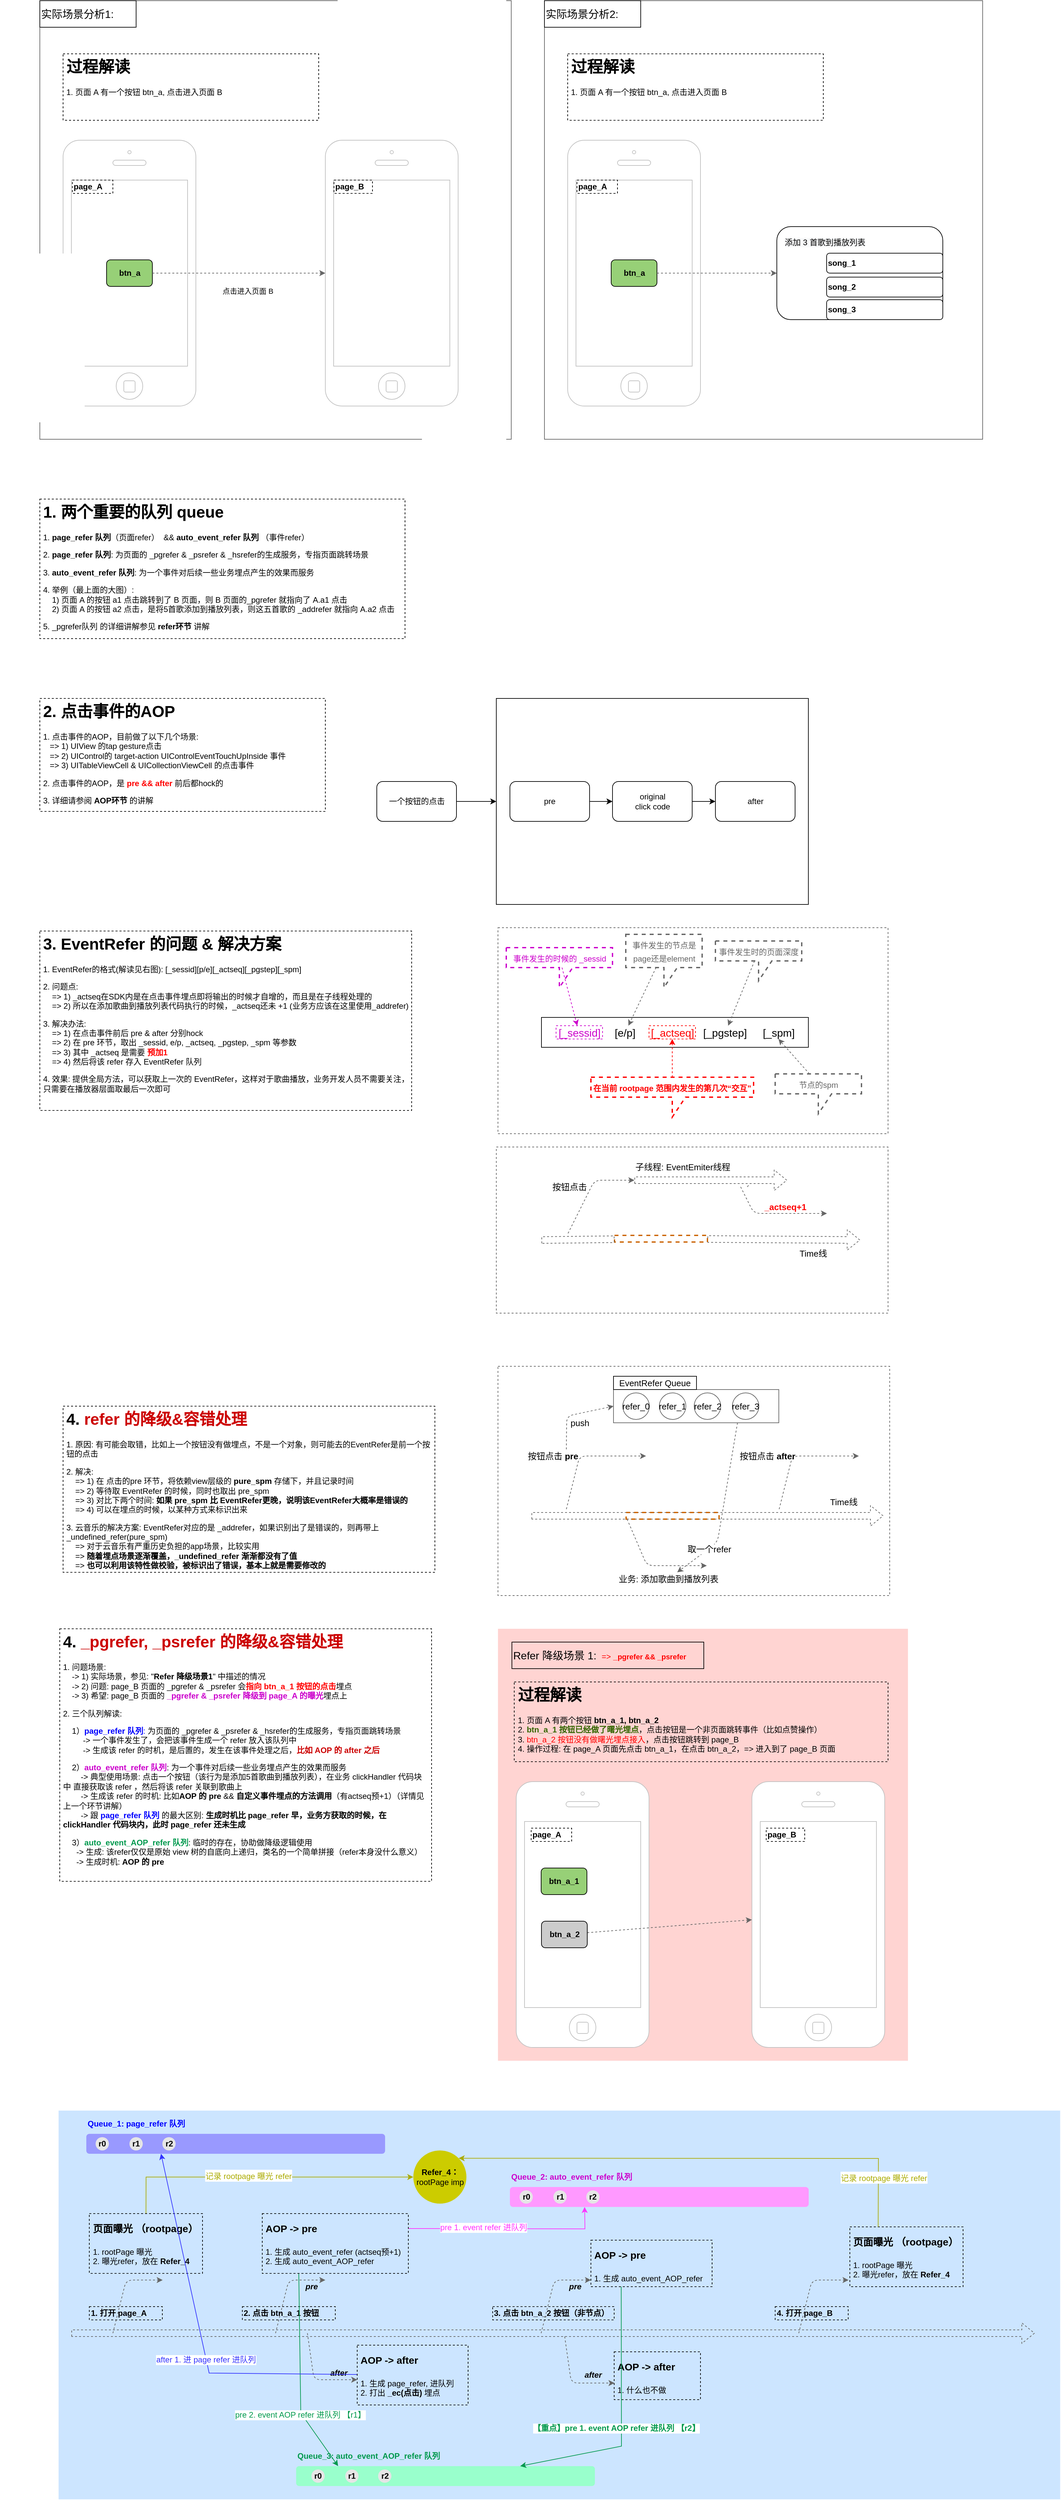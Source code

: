 <mxfile version="15.6.8" type="github">
  <diagram id="_ZPEgi9wng2458FTJGSn" name="Page-1">
    <mxGraphModel dx="1717" dy="2250" grid="1" gridSize="10" guides="1" tooltips="1" connect="1" arrows="1" fold="1" page="1" pageScale="1" pageWidth="827" pageHeight="1169" math="0" shadow="0">
      <root>
        <mxCell id="0" />
        <mxCell id="1" parent="0" />
        <mxCell id="yxq1icMLa7VZch2Kp3X8-78" value="" style="rounded=0;whiteSpace=wrap;html=1;dashed=1;fontSize=13;strokeWidth=1;strokeColor=none;fillColor=#CCE5FF;" vertex="1" parent="1">
          <mxGeometry x="68.25" y="2075" width="1508.5" height="585" as="geometry" />
        </mxCell>
        <mxCell id="yxq1icMLa7VZch2Kp3X8-10" value="" style="rounded=0;whiteSpace=wrap;html=1;dashed=1;fontSize=13;strokeWidth=1;strokeColor=none;fillColor=#FFD4D2;" vertex="1" parent="1">
          <mxGeometry x="730" y="1350" width="617.5" height="650" as="geometry" />
        </mxCell>
        <mxCell id="x_XK1Yig7gq4vAHvtXbg-77" value="" style="rounded=0;whiteSpace=wrap;html=1;dashed=1;fontSize=13;fontColor=#000000;strokeWidth=1;strokeColor=#666666;" parent="1" vertex="1">
          <mxGeometry x="730" y="955" width="590" height="345" as="geometry" />
        </mxCell>
        <mxCell id="x_XK1Yig7gq4vAHvtXbg-54" value="" style="rounded=0;whiteSpace=wrap;html=1;dashed=1;fontSize=13;fontColor=#000000;strokeWidth=1;strokeColor=#666666;" parent="1" vertex="1">
          <mxGeometry x="730" y="295" width="587.5" height="310" as="geometry" />
        </mxCell>
        <mxCell id="x_XK1Yig7gq4vAHvtXbg-53" value="" style="rounded=0;whiteSpace=wrap;html=1;dashed=1;fontSize=13;fontColor=#000000;strokeWidth=1;strokeColor=#666666;" parent="1" vertex="1">
          <mxGeometry x="727.5" y="625" width="590" height="250" as="geometry" />
        </mxCell>
        <mxCell id="CS7jje6rmYeDG2XOKvHa-1" value="" style="rounded=0;whiteSpace=wrap;html=1;strokeColor=#666666;fontColor=#666666;" parent="1" vertex="1">
          <mxGeometry x="40" y="-1100" width="710" height="660" as="geometry" />
        </mxCell>
        <mxCell id="CS7jje6rmYeDG2XOKvHa-2" value="" style="html=1;verticalLabelPosition=bottom;labelBackgroundColor=#ffffff;verticalAlign=top;shadow=0;dashed=0;strokeWidth=1;shape=mxgraph.ios7.misc.iphone;strokeColor=#c0c0c0;fontColor=#000000;fillColor=#ffffff;align=left;" parent="1" vertex="1">
          <mxGeometry x="75" y="-890" width="200" height="400" as="geometry" />
        </mxCell>
        <mxCell id="CS7jje6rmYeDG2XOKvHa-3" value="page_A" style="text;html=1;fillColor=none;align=left;verticalAlign=middle;whiteSpace=wrap;rounded=0;fontColor=#000000;strokeColor=#000000;dashed=1;fontStyle=1" parent="1" vertex="1">
          <mxGeometry x="89" y="-830" width="61" height="20" as="geometry" />
        </mxCell>
        <mxCell id="CS7jje6rmYeDG2XOKvHa-6" value="btn_a" style="rounded=1;whiteSpace=wrap;html=1;fontColor=#000000;strokeColor=#000000;align=center;fontStyle=1;fillColor=#97D077;" parent="1" vertex="1">
          <mxGeometry x="140.5" y="-710" width="69" height="40" as="geometry" />
        </mxCell>
        <mxCell id="CS7jje6rmYeDG2XOKvHa-9" value="" style="html=1;verticalLabelPosition=bottom;labelBackgroundColor=#ffffff;verticalAlign=top;shadow=0;dashed=0;strokeWidth=1;shape=mxgraph.ios7.misc.iphone;strokeColor=#c0c0c0;fontColor=#000000;fillColor=#ffffff;align=left;" parent="1" vertex="1">
          <mxGeometry x="470" y="-890" width="200" height="400" as="geometry" />
        </mxCell>
        <mxCell id="CS7jje6rmYeDG2XOKvHa-10" style="edgeStyle=none;rounded=0;orthogonalLoop=1;jettySize=auto;html=1;dashed=1;fontColor=#000000;strokeColor=#666666;" parent="1" source="CS7jje6rmYeDG2XOKvHa-6" target="CS7jje6rmYeDG2XOKvHa-9" edge="1">
          <mxGeometry relative="1" as="geometry">
            <mxPoint x="586.75" y="-690" as="sourcePoint" />
          </mxGeometry>
        </mxCell>
        <mxCell id="CS7jje6rmYeDG2XOKvHa-12" value="page_B" style="text;html=1;fillColor=none;align=left;verticalAlign=middle;whiteSpace=wrap;rounded=0;fontColor=#000000;strokeColor=#000000;dashed=1;fontStyle=1" parent="1" vertex="1">
          <mxGeometry x="483" y="-830" width="58" height="20" as="geometry" />
        </mxCell>
        <mxCell id="CS7jje6rmYeDG2XOKvHa-13" value="点击进入页面 B" style="edgeLabel;html=1;align=center;verticalAlign=middle;resizable=0;points=[];fontColor=#000000;" parent="1" vertex="1" connectable="0">
          <mxGeometry x="-20" y="-650" as="geometry">
            <mxPoint x="373" y="-13" as="offset" />
          </mxGeometry>
        </mxCell>
        <mxCell id="CS7jje6rmYeDG2XOKvHa-14" value="&lt;span style=&quot;font-size: 16px&quot;&gt;实际场景分析1:&lt;/span&gt;" style="text;html=1;fillColor=none;align=left;verticalAlign=middle;whiteSpace=wrap;rounded=0;strokeColor=#000000;" parent="1" vertex="1">
          <mxGeometry x="40" y="-1100" width="145" height="40" as="geometry" />
        </mxCell>
        <mxCell id="CS7jje6rmYeDG2XOKvHa-15" value="&lt;h1&gt;过程解读&lt;/h1&gt;&lt;p&gt;1. 页面 A 有一个按钮 btn_a, 点击进入页面 B&lt;/p&gt;" style="text;html=1;fillColor=none;spacing=5;spacingTop=-20;whiteSpace=wrap;overflow=hidden;rounded=0;fontColor=#000000;align=left;strokeColor=#000000;dashed=1;" parent="1" vertex="1">
          <mxGeometry x="75" y="-1020" width="385" height="100" as="geometry" />
        </mxCell>
        <mxCell id="CS7jje6rmYeDG2XOKvHa-18" value="" style="rounded=0;whiteSpace=wrap;html=1;strokeColor=#666666;fontColor=#666666;" parent="1" vertex="1">
          <mxGeometry x="800" y="-1100" width="660" height="660" as="geometry" />
        </mxCell>
        <mxCell id="CS7jje6rmYeDG2XOKvHa-19" value="" style="html=1;verticalLabelPosition=bottom;labelBackgroundColor=#ffffff;verticalAlign=top;shadow=0;dashed=0;strokeWidth=1;shape=mxgraph.ios7.misc.iphone;strokeColor=#c0c0c0;fontColor=#000000;fillColor=#ffffff;align=left;" parent="1" vertex="1">
          <mxGeometry x="835" y="-890" width="200" height="400" as="geometry" />
        </mxCell>
        <mxCell id="CS7jje6rmYeDG2XOKvHa-20" value="page_A" style="text;html=1;fillColor=none;align=left;verticalAlign=middle;whiteSpace=wrap;rounded=0;fontColor=#000000;strokeColor=#000000;dashed=1;fontStyle=1" parent="1" vertex="1">
          <mxGeometry x="849" y="-830" width="61" height="20" as="geometry" />
        </mxCell>
        <mxCell id="CS7jje6rmYeDG2XOKvHa-21" value="btn_a" style="rounded=1;whiteSpace=wrap;html=1;fontColor=#000000;strokeColor=#000000;align=center;fontStyle=1;fillColor=#97D077;" parent="1" vertex="1">
          <mxGeometry x="900.5" y="-710" width="69" height="40" as="geometry" />
        </mxCell>
        <mxCell id="CS7jje6rmYeDG2XOKvHa-23" style="edgeStyle=none;rounded=0;orthogonalLoop=1;jettySize=auto;html=1;dashed=1;fontColor=#000000;strokeColor=#666666;" parent="1" source="CS7jje6rmYeDG2XOKvHa-21" target="CS7jje6rmYeDG2XOKvHa-27" edge="1">
          <mxGeometry relative="1" as="geometry">
            <mxPoint x="1346.75" y="-690" as="sourcePoint" />
            <mxPoint x="1140" y="-690" as="targetPoint" />
          </mxGeometry>
        </mxCell>
        <mxCell id="CS7jje6rmYeDG2XOKvHa-25" value="&lt;span style=&quot;font-size: 16px&quot;&gt;实际场景分析2:&lt;/span&gt;" style="text;html=1;fillColor=none;align=left;verticalAlign=middle;whiteSpace=wrap;rounded=0;strokeColor=#000000;" parent="1" vertex="1">
          <mxGeometry x="800" y="-1100" width="145" height="40" as="geometry" />
        </mxCell>
        <mxCell id="CS7jje6rmYeDG2XOKvHa-26" value="&lt;h1&gt;过程解读&lt;/h1&gt;&lt;p&gt;1. 页面 A 有一个按钮 btn_a, 点击进入页面 B&lt;/p&gt;" style="text;html=1;fillColor=none;spacing=5;spacingTop=-20;whiteSpace=wrap;overflow=hidden;rounded=0;fontColor=#000000;align=left;strokeColor=#000000;dashed=1;" parent="1" vertex="1">
          <mxGeometry x="835" y="-1020" width="385" height="100" as="geometry" />
        </mxCell>
        <mxCell id="CS7jje6rmYeDG2XOKvHa-27" value="" style="rounded=1;whiteSpace=wrap;html=1;" parent="1" vertex="1">
          <mxGeometry x="1150" y="-760" width="250" height="140" as="geometry" />
        </mxCell>
        <mxCell id="CS7jje6rmYeDG2XOKvHa-30" value="&lt;span style=&quot;color: rgb(0 , 0 , 0) ; font-family: &amp;#34;helvetica&amp;#34; ; font-size: 12px ; font-style: normal ; font-weight: 400 ; letter-spacing: normal ; text-align: center ; text-indent: 0px ; text-transform: none ; word-spacing: 0px ; background-color: rgb(248 , 249 , 250) ; display: inline ; float: none&quot;&gt;添加 3 首歌到播放列表&lt;/span&gt;" style="text;whiteSpace=wrap;html=1;" parent="1" vertex="1">
          <mxGeometry x="1160" y="-750" width="150" height="30" as="geometry" />
        </mxCell>
        <mxCell id="CS7jje6rmYeDG2XOKvHa-31" value="&lt;b&gt;song_1&lt;/b&gt;" style="rounded=1;whiteSpace=wrap;html=1;align=left;" parent="1" vertex="1">
          <mxGeometry x="1225" y="-720" width="175" height="30" as="geometry" />
        </mxCell>
        <mxCell id="CS7jje6rmYeDG2XOKvHa-32" value="&lt;b&gt;song_2&lt;/b&gt;" style="rounded=1;whiteSpace=wrap;html=1;align=left;" parent="1" vertex="1">
          <mxGeometry x="1225" y="-684" width="175" height="30" as="geometry" />
        </mxCell>
        <mxCell id="CS7jje6rmYeDG2XOKvHa-33" value="&lt;b&gt;song_3&lt;/b&gt;" style="rounded=1;whiteSpace=wrap;html=1;align=left;" parent="1" vertex="1">
          <mxGeometry x="1225" y="-650" width="175" height="30" as="geometry" />
        </mxCell>
        <mxCell id="CS7jje6rmYeDG2XOKvHa-34" value="&lt;h1&gt;2. 点击事件的AOP&lt;/h1&gt;&lt;p&gt;1. 点击事件的AOP，目前做了以下几个场景:&lt;br&gt;&lt;span&gt;&amp;nbsp; &amp;nbsp;=&amp;gt; 1) UIView 的tap gesture点击&lt;br&gt;&amp;nbsp; &amp;nbsp;=&amp;gt; 2) UIControl的 target-action UIControlEventTouchUpInside 事件&lt;br&gt;&amp;nbsp; &amp;nbsp;=&amp;gt; 3) UITableViewCell &amp;amp; UICollectionViewCell 的点击事件&lt;br&gt;&lt;/span&gt;&lt;/p&gt;&lt;p&gt;2. 点击事件的AOP，是 &lt;b&gt;&lt;font color=&quot;#ff0000&quot;&gt;pre &amp;amp;&amp;amp; after&lt;/font&gt;&lt;/b&gt; 前后都hock的&lt;/p&gt;&lt;p&gt;3. 详细请参阅 &lt;b&gt;AOP环节&lt;/b&gt; 的讲解&lt;/p&gt;" style="text;html=1;fillColor=none;spacing=5;spacingTop=-20;whiteSpace=wrap;overflow=hidden;rounded=0;strokeColor=#000000;dashed=1;" parent="1" vertex="1">
          <mxGeometry x="40" y="-50" width="430" height="170" as="geometry" />
        </mxCell>
        <mxCell id="x_XK1Yig7gq4vAHvtXbg-7" style="edgeStyle=orthogonalEdgeStyle;rounded=0;orthogonalLoop=1;jettySize=auto;html=1;" parent="1" source="x_XK1Yig7gq4vAHvtXbg-1" target="x_XK1Yig7gq4vAHvtXbg-3" edge="1">
          <mxGeometry relative="1" as="geometry" />
        </mxCell>
        <mxCell id="x_XK1Yig7gq4vAHvtXbg-1" value="一个按钮的点击" style="rounded=1;whiteSpace=wrap;html=1;" parent="1" vertex="1">
          <mxGeometry x="547.5" y="75" width="120" height="60" as="geometry" />
        </mxCell>
        <mxCell id="x_XK1Yig7gq4vAHvtXbg-3" value="" style="rounded=0;whiteSpace=wrap;html=1;" parent="1" vertex="1">
          <mxGeometry x="727.5" y="-50" width="470" height="310" as="geometry" />
        </mxCell>
        <mxCell id="x_XK1Yig7gq4vAHvtXbg-9" style="edgeStyle=orthogonalEdgeStyle;rounded=0;orthogonalLoop=1;jettySize=auto;html=1;" parent="1" source="x_XK1Yig7gq4vAHvtXbg-4" target="x_XK1Yig7gq4vAHvtXbg-6" edge="1">
          <mxGeometry relative="1" as="geometry" />
        </mxCell>
        <mxCell id="x_XK1Yig7gq4vAHvtXbg-4" value="original &lt;br&gt;click code" style="rounded=1;whiteSpace=wrap;html=1;" parent="1" vertex="1">
          <mxGeometry x="902.5" y="75" width="120" height="60" as="geometry" />
        </mxCell>
        <mxCell id="x_XK1Yig7gq4vAHvtXbg-8" style="edgeStyle=orthogonalEdgeStyle;rounded=0;orthogonalLoop=1;jettySize=auto;html=1;" parent="1" source="x_XK1Yig7gq4vAHvtXbg-5" target="x_XK1Yig7gq4vAHvtXbg-4" edge="1">
          <mxGeometry relative="1" as="geometry" />
        </mxCell>
        <mxCell id="x_XK1Yig7gq4vAHvtXbg-5" value="pre" style="rounded=1;whiteSpace=wrap;html=1;" parent="1" vertex="1">
          <mxGeometry x="748" y="75" width="120" height="60" as="geometry" />
        </mxCell>
        <mxCell id="x_XK1Yig7gq4vAHvtXbg-6" value="after" style="rounded=1;whiteSpace=wrap;html=1;" parent="1" vertex="1">
          <mxGeometry x="1057.5" y="75" width="120" height="60" as="geometry" />
        </mxCell>
        <mxCell id="x_XK1Yig7gq4vAHvtXbg-10" value="&lt;h1&gt;1. 两个重要的队列 queue&lt;/h1&gt;&lt;p&gt;1. &lt;b&gt;page_refer&amp;nbsp;队列&lt;/b&gt;（页面refer）&amp;nbsp; &amp;amp;&amp;amp; &lt;b&gt;auto_event_refer 队列&lt;/b&gt; （事件refer）&lt;span&gt;&lt;br&gt;&lt;/span&gt;&lt;/p&gt;&lt;p&gt;2.&amp;nbsp;&lt;b&gt;page_refer&lt;/b&gt;&lt;b&gt;&amp;nbsp;队列&lt;/b&gt;: 为页面的 _pgrefer &amp;amp; _psrefer &amp;amp; _hsrefer的生成服务，专指页面跳转场景&lt;br&gt;&lt;/p&gt;&lt;p&gt;3.&amp;nbsp;&lt;b&gt;auto_event_refer&lt;/b&gt;&lt;b&gt;&amp;nbsp;队列&lt;/b&gt;: 为一个事件对后续一些业务埋点产生的效果而服务&lt;/p&gt;&lt;p&gt;4. 举例（最上面的大图）:&lt;br&gt;&amp;nbsp; &amp;nbsp; 1) 页面 A 的按钮 a1 点击跳转到了 B 页面，则 B 页面的_pgrefer 就指向了 A.a1 点击&lt;br&gt;&amp;nbsp; &amp;nbsp; 2) 页面 A 的按钮 a2 点击，是将5首歌添加到播放列表，则这五首歌的 _addrefer 就指向 A.a2 点击&lt;/p&gt;&lt;p&gt;5. _pgrefer队列 的详细讲解参见 &lt;b&gt;refer环节&lt;/b&gt; 讲解&lt;/p&gt;" style="text;html=1;fillColor=none;spacing=5;spacingTop=-20;whiteSpace=wrap;overflow=hidden;rounded=0;strokeColor=#000000;dashed=1;" parent="1" vertex="1">
          <mxGeometry x="40" y="-350" width="550" height="210" as="geometry" />
        </mxCell>
        <mxCell id="x_XK1Yig7gq4vAHvtXbg-11" value="&lt;h1&gt;3. EventRefer 的问题 &amp;amp; 解决方案&lt;/h1&gt;&lt;p&gt;1. EventRefer的格式(解读见右图): [_sessid][p/e][_actseq][_pgstep][_spm]&lt;/p&gt;&lt;p&gt;2. 问题点: &lt;br&gt;&amp;nbsp; &amp;nbsp; =&amp;gt; 1) _actseq在SDK内是在点击事件埋点即将输出的时候才自增的，而且是在子线程处理的&lt;br&gt;&amp;nbsp; &amp;nbsp; =&amp;gt; 2) 所以在添加歌曲到播放列表代码执行的时候，_actseq还未 +1 (业务方应该在这里使用_addrefer)&lt;br&gt;&lt;/p&gt;&lt;p&gt;3. 解决办法:&amp;nbsp;&lt;br&gt;&amp;nbsp; &amp;nbsp; =&amp;gt; 1) 在点击事件前后 pre &amp;amp; after 分别hock&lt;br&gt;&amp;nbsp; &amp;nbsp; =&amp;gt; 2) 在 pre 环节，取出 _sessid, e/p, _actseq, _pgstep, _spm 等参数&lt;br&gt;&amp;nbsp; &amp;nbsp; =&amp;gt; 3) 其中 _actseq 是需要 &lt;font color=&quot;#ff0000&quot; style=&quot;font-weight: bold&quot;&gt;预加1&lt;/font&gt;&lt;br&gt;&amp;nbsp; &amp;nbsp; =&amp;gt; 4) 然后将该 refer 存入 EventRefer 队列&lt;br&gt;&lt;/p&gt;&lt;p&gt;4. 效果: 提供全局方法，可以获取上一次的 EventRefer，这样对于歌曲播放，业务开发人员不需要关注，只需要在播放器层面取最后一次即可&lt;br&gt;&lt;/p&gt;&lt;p&gt;&lt;br&gt;&lt;/p&gt;" style="text;html=1;fillColor=none;spacing=5;spacingTop=-20;whiteSpace=wrap;overflow=hidden;rounded=0;strokeColor=#000000;dashed=1;" parent="1" vertex="1">
          <mxGeometry x="40" y="300" width="560" height="270" as="geometry" />
        </mxCell>
        <mxCell id="x_XK1Yig7gq4vAHvtXbg-12" value="" style="rounded=0;whiteSpace=wrap;html=1;" parent="1" vertex="1">
          <mxGeometry x="795.5" y="430" width="402" height="45" as="geometry" />
        </mxCell>
        <mxCell id="x_XK1Yig7gq4vAHvtXbg-14" value="[_sessid]" style="text;html=1;fillColor=none;align=center;verticalAlign=middle;whiteSpace=wrap;rounded=0;dashed=1;fontSize=16;fontColor=#CC00CC;strokeColor=#CC00CC;" parent="1" vertex="1">
          <mxGeometry x="817.5" y="442.5" width="70" height="20" as="geometry" />
        </mxCell>
        <mxCell id="x_XK1Yig7gq4vAHvtXbg-15" value="[e/p]" style="text;html=1;strokeColor=none;fillColor=none;align=center;verticalAlign=middle;whiteSpace=wrap;rounded=0;dashed=1;fontSize=16;" parent="1" vertex="1">
          <mxGeometry x="894.5" y="442.5" width="53" height="20" as="geometry" />
        </mxCell>
        <mxCell id="x_XK1Yig7gq4vAHvtXbg-16" value="[_actseq]" style="text;html=1;fillColor=none;align=center;verticalAlign=middle;whiteSpace=wrap;rounded=0;dashed=1;fontSize=16;fontColor=#FF0000;strokeColor=#FF0000;" parent="1" vertex="1">
          <mxGeometry x="957.5" y="442.5" width="70" height="20" as="geometry" />
        </mxCell>
        <mxCell id="x_XK1Yig7gq4vAHvtXbg-17" value="[_pgstep]" style="text;html=1;strokeColor=none;fillColor=none;align=center;verticalAlign=middle;whiteSpace=wrap;rounded=0;dashed=1;fontSize=16;" parent="1" vertex="1">
          <mxGeometry x="1037" y="442.5" width="70" height="20" as="geometry" />
        </mxCell>
        <mxCell id="x_XK1Yig7gq4vAHvtXbg-18" value="[_spm]" style="text;html=1;strokeColor=none;fillColor=none;align=center;verticalAlign=middle;whiteSpace=wrap;rounded=0;dashed=1;fontSize=16;" parent="1" vertex="1">
          <mxGeometry x="1117.5" y="442.5" width="70" height="20" as="geometry" />
        </mxCell>
        <mxCell id="x_XK1Yig7gq4vAHvtXbg-20" style="rounded=0;orthogonalLoop=1;jettySize=auto;html=1;fontSize=16;fontColor=#CC00CC;strokeColor=#CC00CC;dashed=1;" parent="1" source="x_XK1Yig7gq4vAHvtXbg-19" target="x_XK1Yig7gq4vAHvtXbg-14" edge="1">
          <mxGeometry relative="1" as="geometry" />
        </mxCell>
        <mxCell id="x_XK1Yig7gq4vAHvtXbg-19" value="&lt;span style=&quot;font-size: 12px; text-align: left;&quot;&gt;事件发生的时候的 _sessid&lt;/span&gt;" style="shape=callout;whiteSpace=wrap;html=1;perimeter=calloutPerimeter;dashed=1;fontSize=16;strokeColor=#CC00CC;strokeWidth=2;fontColor=#CC00CC;fillColor=none;" parent="1" vertex="1">
          <mxGeometry x="742.5" y="325" width="160" height="60" as="geometry" />
        </mxCell>
        <mxCell id="x_XK1Yig7gq4vAHvtXbg-22" style="edgeStyle=none;rounded=0;orthogonalLoop=1;jettySize=auto;html=1;dashed=1;fontSize=16;fontColor=#666666;strokeColor=#666666;" parent="1" source="x_XK1Yig7gq4vAHvtXbg-21" target="x_XK1Yig7gq4vAHvtXbg-15" edge="1">
          <mxGeometry relative="1" as="geometry" />
        </mxCell>
        <mxCell id="x_XK1Yig7gq4vAHvtXbg-21" value="&lt;span style=&quot;font-size: 12px; text-align: left;&quot;&gt;事件发生的节点是page还是element&lt;/span&gt;" style="shape=callout;whiteSpace=wrap;html=1;perimeter=calloutPerimeter;dashed=1;fontSize=16;strokeWidth=2;fillColor=none;strokeColor=#666666;fontColor=#666666;" parent="1" vertex="1">
          <mxGeometry x="922.5" y="305" width="115" height="80" as="geometry" />
        </mxCell>
        <mxCell id="x_XK1Yig7gq4vAHvtXbg-24" style="edgeStyle=none;rounded=0;orthogonalLoop=1;jettySize=auto;html=1;dashed=1;fontSize=16;fontColor=#666666;strokeColor=#FF0000;" parent="1" source="x_XK1Yig7gq4vAHvtXbg-23" target="x_XK1Yig7gq4vAHvtXbg-16" edge="1">
          <mxGeometry relative="1" as="geometry" />
        </mxCell>
        <mxCell id="x_XK1Yig7gq4vAHvtXbg-23" value="&lt;b style=&quot;color: rgb(0 , 0 , 0) ; font-size: 12px ; text-align: left&quot;&gt;&lt;font color=&quot;#ff0000&quot;&gt;在当前 rootpage 范围内发生的第几次“交互”&lt;/font&gt;&lt;/b&gt;" style="shape=callout;whiteSpace=wrap;html=1;perimeter=calloutPerimeter;dashed=1;fontSize=16;strokeWidth=2;fontColor=#CC00CC;fillColor=none;strokeColor=#FF0000;" parent="1" vertex="1">
          <mxGeometry x="870" y="520" width="245" height="60" as="geometry" />
        </mxCell>
        <mxCell id="x_XK1Yig7gq4vAHvtXbg-26" style="edgeStyle=none;rounded=0;orthogonalLoop=1;jettySize=auto;html=1;dashed=1;fontSize=16;fontColor=#666666;strokeColor=#666666;" parent="1" source="x_XK1Yig7gq4vAHvtXbg-25" target="x_XK1Yig7gq4vAHvtXbg-17" edge="1">
          <mxGeometry relative="1" as="geometry" />
        </mxCell>
        <mxCell id="x_XK1Yig7gq4vAHvtXbg-25" value="&lt;span style=&quot;font-size: 12px ; text-align: left&quot;&gt;事件发生时的页面深度&lt;/span&gt;" style="shape=callout;whiteSpace=wrap;html=1;perimeter=calloutPerimeter;dashed=1;fontSize=16;strokeWidth=2;fillColor=none;fontColor=#666666;strokeColor=#666666;" parent="1" vertex="1">
          <mxGeometry x="1057.5" y="315" width="130" height="60" as="geometry" />
        </mxCell>
        <mxCell id="x_XK1Yig7gq4vAHvtXbg-28" style="edgeStyle=none;rounded=0;orthogonalLoop=1;jettySize=auto;html=1;entryX=0.5;entryY=1;entryDx=0;entryDy=0;dashed=1;fontSize=16;fontColor=#666666;strokeColor=#666666;" parent="1" source="x_XK1Yig7gq4vAHvtXbg-27" target="x_XK1Yig7gq4vAHvtXbg-18" edge="1">
          <mxGeometry relative="1" as="geometry" />
        </mxCell>
        <mxCell id="x_XK1Yig7gq4vAHvtXbg-27" value="&lt;span style=&quot;font-size: 12px ; text-align: left&quot;&gt;节点的spm&lt;/span&gt;" style="shape=callout;whiteSpace=wrap;html=1;perimeter=calloutPerimeter;dashed=1;fontSize=16;strokeWidth=2;fillColor=none;fontColor=#666666;strokeColor=#666666;" parent="1" vertex="1">
          <mxGeometry x="1147.5" y="515" width="130" height="60" as="geometry" />
        </mxCell>
        <mxCell id="x_XK1Yig7gq4vAHvtXbg-33" value="Time线" style="text;html=1;strokeColor=none;align=center;verticalAlign=middle;whiteSpace=wrap;rounded=0;dashed=1;fontSize=13;" parent="1" vertex="1">
          <mxGeometry x="1175" y="775" width="60" height="20" as="geometry" />
        </mxCell>
        <mxCell id="x_XK1Yig7gq4vAHvtXbg-34" value="" style="shape=flexArrow;endArrow=classic;html=1;dashed=1;fontSize=16;fontColor=#000000;strokeColor=#666666;startArrow=none;" parent="1" source="x_XK1Yig7gq4vAHvtXbg-47" edge="1">
          <mxGeometry width="50" height="50" relative="1" as="geometry">
            <mxPoint x="795.5" y="765" as="sourcePoint" />
            <mxPoint x="1275.5" y="765" as="targetPoint" />
          </mxGeometry>
        </mxCell>
        <mxCell id="x_XK1Yig7gq4vAHvtXbg-35" value="" style="endArrow=classic;html=1;dashed=1;fontSize=16;fontColor=#000000;strokeColor=#666666;" parent="1" edge="1">
          <mxGeometry width="50" height="50" relative="1" as="geometry">
            <mxPoint x="835.5" y="755" as="sourcePoint" />
            <mxPoint x="935.5" y="675" as="targetPoint" />
            <Array as="points">
              <mxPoint x="875.5" y="675" />
            </Array>
          </mxGeometry>
        </mxCell>
        <mxCell id="x_XK1Yig7gq4vAHvtXbg-38" value="" style="shape=flexArrow;endArrow=classic;html=1;dashed=1;fontSize=16;fontColor=#000000;strokeColor=#666666;" parent="1" edge="1">
          <mxGeometry width="50" height="50" relative="1" as="geometry">
            <mxPoint x="935.5" y="675" as="sourcePoint" />
            <mxPoint x="1165.5" y="675" as="targetPoint" />
          </mxGeometry>
        </mxCell>
        <mxCell id="x_XK1Yig7gq4vAHvtXbg-39" value="子线程: EventEmiter线程" style="text;html=1;strokeColor=none;fillColor=none;align=left;verticalAlign=middle;whiteSpace=wrap;rounded=0;dashed=1;fontSize=13;fontColor=#000000;" parent="1" vertex="1">
          <mxGeometry x="934.5" y="645" width="161" height="20" as="geometry" />
        </mxCell>
        <mxCell id="x_XK1Yig7gq4vAHvtXbg-40" value="" style="endArrow=classic;html=1;dashed=1;fontSize=13;fontColor=#000000;strokeColor=#666666;startArrow=none;" parent="1" edge="1">
          <mxGeometry width="50" height="50" relative="1" as="geometry">
            <mxPoint x="1095.5" y="685" as="sourcePoint" />
            <mxPoint x="1225.5" y="725" as="targetPoint" />
            <Array as="points">
              <mxPoint x="1115.5" y="725" />
            </Array>
          </mxGeometry>
        </mxCell>
        <mxCell id="x_XK1Yig7gq4vAHvtXbg-42" value="" style="endArrow=none;html=1;dashed=1;fontSize=13;fontColor=#000000;strokeColor=#666666;" parent="1" edge="1">
          <mxGeometry width="50" height="50" relative="1" as="geometry">
            <mxPoint x="1105.5" y="685" as="sourcePoint" />
            <mxPoint x="1108.833" y="681" as="targetPoint" />
            <Array as="points" />
          </mxGeometry>
        </mxCell>
        <mxCell id="x_XK1Yig7gq4vAHvtXbg-45" value="" style="endArrow=classic;html=1;dashed=1;fontSize=13;fontColor=#000000;strokeColor=#666666;" parent="1" edge="1">
          <mxGeometry width="50" height="50" relative="1" as="geometry">
            <mxPoint x="924.5" y="1185" as="sourcePoint" />
            <mxPoint x="1044.5" y="1255" as="targetPoint" />
            <Array as="points">
              <mxPoint x="954.5" y="1255" />
            </Array>
          </mxGeometry>
        </mxCell>
        <mxCell id="x_XK1Yig7gq4vAHvtXbg-47" value="" style="rounded=0;whiteSpace=wrap;html=1;dashed=1;fontSize=13;fontColor=#000000;strokeWidth=2;fillColor=none;strokeColor=#CC6600;" parent="1" vertex="1">
          <mxGeometry x="905.5" y="758" width="140" height="10" as="geometry" />
        </mxCell>
        <mxCell id="x_XK1Yig7gq4vAHvtXbg-48" value="" style="shape=flexArrow;endArrow=none;html=1;dashed=1;fontSize=16;fontColor=#000000;strokeColor=#666666;" parent="1" target="x_XK1Yig7gq4vAHvtXbg-47" edge="1">
          <mxGeometry width="50" height="50" relative="1" as="geometry">
            <mxPoint x="795.5" y="765" as="sourcePoint" />
            <mxPoint x="1405.5" y="765" as="targetPoint" />
          </mxGeometry>
        </mxCell>
        <mxCell id="x_XK1Yig7gq4vAHvtXbg-49" value="业务: 添加歌曲到播放列表" style="text;html=1;strokeColor=none;fillColor=none;align=center;verticalAlign=middle;whiteSpace=wrap;rounded=0;dashed=1;fontSize=13;fontColor=#000000;" parent="1" vertex="1">
          <mxGeometry x="902.5" y="1265" width="168" height="20" as="geometry" />
        </mxCell>
        <mxCell id="x_XK1Yig7gq4vAHvtXbg-50" value="按钮点击" style="text;html=1;strokeColor=none;fillColor=none;align=center;verticalAlign=middle;whiteSpace=wrap;rounded=0;dashed=1;fontSize=13;fontColor=#000000;" parent="1" vertex="1">
          <mxGeometry x="803" y="675" width="70" height="20" as="geometry" />
        </mxCell>
        <mxCell id="x_XK1Yig7gq4vAHvtXbg-51" value="&lt;b&gt;&lt;font color=&quot;#ff0000&quot;&gt;_actseq+1&lt;/font&gt;&lt;/b&gt;" style="text;html=1;strokeColor=none;fillColor=none;align=center;verticalAlign=middle;whiteSpace=wrap;rounded=0;dashed=1;fontSize=13;fontColor=#000000;" parent="1" vertex="1">
          <mxGeometry x="1118" y="705" width="90" height="20" as="geometry" />
        </mxCell>
        <mxCell id="x_XK1Yig7gq4vAHvtXbg-55" value="" style="shape=flexArrow;endArrow=classic;html=1;dashed=1;fontSize=13;fontColor=#000000;strokeColor=#666666;" parent="1" edge="1">
          <mxGeometry width="50" height="50" relative="1" as="geometry">
            <mxPoint x="780.5" y="1180" as="sourcePoint" />
            <mxPoint x="1310.5" y="1180" as="targetPoint" />
          </mxGeometry>
        </mxCell>
        <mxCell id="x_XK1Yig7gq4vAHvtXbg-56" value="Time线" style="text;html=1;strokeColor=none;align=center;verticalAlign=middle;whiteSpace=wrap;rounded=0;dashed=1;fontSize=13;" parent="1" vertex="1">
          <mxGeometry x="1220.5" y="1149" width="60" height="20" as="geometry" />
        </mxCell>
        <mxCell id="x_XK1Yig7gq4vAHvtXbg-57" value="" style="endArrow=classic;html=1;dashed=1;fontSize=13;fontColor=#000000;strokeColor=#666666;" parent="1" edge="1">
          <mxGeometry width="50" height="50" relative="1" as="geometry">
            <mxPoint x="833" y="1170" as="sourcePoint" />
            <mxPoint x="953" y="1090" as="targetPoint" />
            <Array as="points">
              <mxPoint x="853" y="1090" />
            </Array>
          </mxGeometry>
        </mxCell>
        <mxCell id="x_XK1Yig7gq4vAHvtXbg-58" value="按钮点击 &lt;b&gt;pre&lt;/b&gt;" style="text;html=1;strokeColor=none;fillColor=none;align=center;verticalAlign=middle;whiteSpace=wrap;rounded=0;dashed=1;fontSize=13;fontColor=#000000;" parent="1" vertex="1">
          <mxGeometry x="773" y="1080" width="80" height="20" as="geometry" />
        </mxCell>
        <mxCell id="x_XK1Yig7gq4vAHvtXbg-59" value="" style="endArrow=classic;html=1;dashed=1;fontSize=13;fontColor=#000000;strokeColor=#666666;" parent="1" edge="1">
          <mxGeometry width="50" height="50" relative="1" as="geometry">
            <mxPoint x="1153.5" y="1170" as="sourcePoint" />
            <mxPoint x="1273.5" y="1090" as="targetPoint" />
            <Array as="points">
              <mxPoint x="1173.5" y="1090" />
            </Array>
          </mxGeometry>
        </mxCell>
        <mxCell id="x_XK1Yig7gq4vAHvtXbg-60" value="按钮点击 &lt;b&gt;after&lt;/b&gt;" style="text;html=1;strokeColor=none;fillColor=none;align=center;verticalAlign=middle;whiteSpace=wrap;rounded=0;dashed=1;fontSize=13;fontColor=#000000;" parent="1" vertex="1">
          <mxGeometry x="1089" y="1080" width="94" height="20" as="geometry" />
        </mxCell>
        <mxCell id="x_XK1Yig7gq4vAHvtXbg-61" value="" style="rounded=0;whiteSpace=wrap;html=1;dashed=1;fontSize=13;fontColor=#000000;strokeWidth=2;fillColor=none;strokeColor=#CC6600;" parent="1" vertex="1">
          <mxGeometry x="923" y="1175" width="140" height="10" as="geometry" />
        </mxCell>
        <mxCell id="x_XK1Yig7gq4vAHvtXbg-64" value="" style="rounded=0;whiteSpace=wrap;html=1;fontSize=13;fontColor=#000000;strokeColor=#666666;strokeWidth=1;fillColor=none;" parent="1" vertex="1">
          <mxGeometry x="904" y="990" width="249" height="50" as="geometry" />
        </mxCell>
        <mxCell id="x_XK1Yig7gq4vAHvtXbg-67" value="refer_0" style="ellipse;whiteSpace=wrap;html=1;aspect=fixed;fontSize=13;fontColor=#000000;strokeColor=#666666;strokeWidth=1;fillColor=none;" parent="1" vertex="1">
          <mxGeometry x="918" y="995" width="40" height="40" as="geometry" />
        </mxCell>
        <mxCell id="x_XK1Yig7gq4vAHvtXbg-68" value="refer_1" style="ellipse;whiteSpace=wrap;html=1;aspect=fixed;fontSize=13;fontColor=#000000;strokeColor=#666666;strokeWidth=1;fillColor=none;" parent="1" vertex="1">
          <mxGeometry x="973" y="995" width="40" height="40" as="geometry" />
        </mxCell>
        <mxCell id="x_XK1Yig7gq4vAHvtXbg-69" value="refer_2" style="ellipse;whiteSpace=wrap;html=1;aspect=fixed;fontSize=13;fontColor=#000000;strokeColor=#666666;strokeWidth=1;fillColor=none;" parent="1" vertex="1">
          <mxGeometry x="1025.5" y="995" width="40" height="40" as="geometry" />
        </mxCell>
        <mxCell id="x_XK1Yig7gq4vAHvtXbg-70" value="refer_3" style="ellipse;whiteSpace=wrap;html=1;aspect=fixed;fontSize=13;fontColor=#000000;strokeColor=#666666;strokeWidth=1;fillColor=none;" parent="1" vertex="1">
          <mxGeometry x="1083" y="995" width="40" height="40" as="geometry" />
        </mxCell>
        <mxCell id="x_XK1Yig7gq4vAHvtXbg-71" value="" style="endArrow=classic;html=1;dashed=1;fontSize=13;fontColor=#000000;strokeColor=#666666;entryX=0;entryY=0.5;entryDx=0;entryDy=0;exitX=0.75;exitY=0;exitDx=0;exitDy=0;" parent="1" source="x_XK1Yig7gq4vAHvtXbg-58" target="x_XK1Yig7gq4vAHvtXbg-64" edge="1">
          <mxGeometry width="50" height="50" relative="1" as="geometry">
            <mxPoint x="810.5" y="1070" as="sourcePoint" />
            <mxPoint x="860.5" y="1020" as="targetPoint" />
            <Array as="points">
              <mxPoint x="833.5" y="1030" />
            </Array>
          </mxGeometry>
        </mxCell>
        <mxCell id="x_XK1Yig7gq4vAHvtXbg-72" value="push" style="text;html=1;align=center;verticalAlign=middle;resizable=0;points=[];autosize=1;strokeColor=none;fontSize=13;fontColor=#000000;" parent="1" vertex="1">
          <mxGeometry x="833" y="1030" width="40" height="20" as="geometry" />
        </mxCell>
        <mxCell id="x_XK1Yig7gq4vAHvtXbg-73" value="EventRefer Queue" style="text;html=1;fillColor=none;align=center;verticalAlign=middle;whiteSpace=wrap;rounded=0;fontSize=13;fontColor=#000000;strokeColor=#000000;" parent="1" vertex="1">
          <mxGeometry x="904" y="970" width="125" height="20" as="geometry" />
        </mxCell>
        <mxCell id="x_XK1Yig7gq4vAHvtXbg-74" value="" style="endArrow=classic;html=1;dashed=1;fontSize=13;fontColor=#000000;strokeColor=#666666;exitX=0.75;exitY=1;exitDx=0;exitDy=0;" parent="1" source="x_XK1Yig7gq4vAHvtXbg-64" target="x_XK1Yig7gq4vAHvtXbg-49" edge="1">
          <mxGeometry width="50" height="50" relative="1" as="geometry">
            <mxPoint x="1000.5" y="1130" as="sourcePoint" />
            <mxPoint x="1050.5" y="1080" as="targetPoint" />
            <Array as="points">
              <mxPoint x="1060.5" y="1220" />
            </Array>
          </mxGeometry>
        </mxCell>
        <mxCell id="x_XK1Yig7gq4vAHvtXbg-75" value="取一个refer" style="edgeLabel;html=1;align=center;verticalAlign=middle;resizable=0;points=[];fontSize=13;fontColor=#000000;" parent="x_XK1Yig7gq4vAHvtXbg-74" vertex="1" connectable="0">
          <mxGeometry x="0.544" relative="1" as="geometry">
            <mxPoint as="offset" />
          </mxGeometry>
        </mxCell>
        <mxCell id="x_XK1Yig7gq4vAHvtXbg-80" value="&lt;h1&gt;4. &lt;font color=&quot;#cc0000&quot;&gt;refer 的降级&amp;amp;容错处理&lt;/font&gt;&lt;/h1&gt;&lt;p&gt;&lt;span&gt;1. 原因: 有可能会取错，比如上一个按钮没有做埋点，不是一个对象，则可能去的EventRefer是前一个按钮的点击&lt;/span&gt;&lt;/p&gt;&lt;p&gt;2. 解决:&lt;br&gt;&amp;nbsp; &amp;nbsp; =&amp;gt; 1) 在 点击的pre 环节，将依赖view层级的 &lt;b&gt;pure_spm&lt;/b&gt; 存储下，并且记录时间&lt;br&gt;&amp;nbsp; &amp;nbsp; =&amp;gt; 2) 等待取 EventRefer 的时候，同时也取出 pre_spm&amp;nbsp;&lt;br&gt;&amp;nbsp; &amp;nbsp; =&amp;gt; 3) 对比下两个时间: &lt;b&gt;如果 pre_spm 比 EventRefer更晚，说明该EventRefer大概率是错误的&lt;/b&gt;&lt;br&gt;&amp;nbsp; &amp;nbsp; =&amp;gt; 4) 可以在埋点的时候，以某种方式来标识出来&lt;/p&gt;&lt;p&gt;3. 云音乐的解决方案: EventRefer对应的是 _addrefer，如果识别出了是错误的，则再带上 _undefined_refer(pure_spm)&lt;br&gt;&amp;nbsp; &amp;nbsp; =&amp;gt; 对于云音乐有严重历史负担的app场景，比较实用&lt;br&gt;&amp;nbsp; &amp;nbsp; =&amp;gt; &lt;b&gt;随着埋点场景逐渐覆盖，_undefined_refer 渐渐都没有了值&lt;/b&gt;&lt;br&gt;&amp;nbsp; &amp;nbsp; =&amp;gt; &lt;b&gt;也可以利用该特性做校验，被标识出了错误，基本上就是需要修改的&lt;/b&gt;&lt;/p&gt;" style="text;html=1;fillColor=none;spacing=5;spacingTop=-20;whiteSpace=wrap;overflow=hidden;rounded=0;strokeColor=#000000;dashed=1;" parent="1" vertex="1">
          <mxGeometry x="75" y="1015" width="560" height="250" as="geometry" />
        </mxCell>
        <mxCell id="yxq1icMLa7VZch2Kp3X8-1" value="&lt;h1&gt;4. &lt;font color=&quot;#cc0000&quot;&gt;_pgrefer, _psrefer 的降级&amp;amp;容错处理&lt;/font&gt;&lt;/h1&gt;&lt;p&gt;1. 问题场景:&amp;nbsp;&lt;br&gt;&amp;nbsp; &amp;nbsp; -&amp;gt; 1) 实际场景，参见: &quot;&lt;b&gt;Refer 降级场景1&lt;/b&gt;&quot; 中描述的情况&lt;br&gt;&amp;nbsp; &amp;nbsp; -&amp;gt; 2) 问题: page_B 页面的 _pgrefer &amp;amp; _psrefer 会&lt;b&gt;&lt;font color=&quot;#ff0000&quot;&gt;指向 btn_a_1 按钮的点击&lt;/font&gt;&lt;/b&gt;埋点&lt;br&gt;&amp;nbsp; &amp;nbsp; -&amp;gt; 3) 希望: page_B 页面的 &lt;b&gt;&lt;font color=&quot;#cc00cc&quot;&gt;_pgrefer &amp;amp; _psrefer 降级到 page_A 的曝光&lt;/font&gt;&lt;/b&gt;埋点上&lt;/p&gt;&lt;p&gt;2. 三个队列解读:&lt;/p&gt;&lt;p&gt;&amp;nbsp; &amp;nbsp; 1）&lt;font color=&quot;#0000ff&quot;&gt;&lt;b&gt;page_refer 队列&lt;/b&gt;:&lt;/font&gt;&amp;nbsp;为页面的 _pgrefer &amp;amp; _psrefer &amp;amp; _hsrefer的生成服务，专指页面跳转场景&lt;br&gt;&amp;nbsp; &amp;nbsp; &amp;nbsp; &amp;nbsp; &amp;nbsp;-&amp;gt; 一个事件发生了，会把该事件生成一个 refer 放入该队列中&lt;br&gt;&amp;nbsp; &amp;nbsp; &amp;nbsp; &amp;nbsp; &amp;nbsp;-&amp;gt; 生成该 refer 的时机，是后置的，发生在该事件处理之后，&lt;b&gt;&lt;font color=&quot;#cc0000&quot;&gt;比如 AOP 的 after 之后&lt;/font&gt;&lt;/b&gt;&lt;/p&gt;&lt;p&gt;&amp;nbsp; &amp;nbsp; 2）&lt;font color=&quot;#cc00cc&quot;&gt;&lt;b&gt;auto_event_refer 队列&lt;/b&gt;&lt;/font&gt;:&amp;nbsp;为一个事件对后续一些业务埋点产生的效果而服务&lt;br&gt;&amp;nbsp; &amp;nbsp; &amp;nbsp; &amp;nbsp; -&amp;gt; 典型使用场景: 点击一个按钮（该行为是添加5首歌曲到播放列表），在业务 clickHandler 代码块中 直接获取该 refer ，然后将该 refer 关联到歌曲上&lt;br&gt;&amp;nbsp; &amp;nbsp; &amp;nbsp; &amp;nbsp; -&amp;gt; 生成该 refer 的时机: 比如&lt;b&gt;AOP 的 pre&lt;/b&gt; &amp;amp;&amp;amp; &lt;b&gt;自定义事件埋点的方法调用&lt;/b&gt;（有actseq预+1）（详情见上一个环节讲解）&lt;br&gt;&amp;nbsp; &amp;nbsp; &amp;nbsp; &amp;nbsp; -&amp;gt; 跟 &lt;b&gt;&lt;font color=&quot;#0000ff&quot;&gt;page_refer 队列&lt;/font&gt;&lt;/b&gt; 的最大区别: &lt;b&gt;生成时机比 page_refer 早，业务方获取的时候，在 clickHandler 代码块内，此时 page_refer 还未生成&lt;/b&gt;&lt;/p&gt;&lt;p&gt;&lt;b&gt;&amp;nbsp; &amp;nbsp; &lt;/b&gt;3）&lt;b&gt;&lt;font color=&quot;#00994d&quot;&gt;auto_event_AOP_refer 队列&lt;/font&gt;&lt;/b&gt;: 临时的存在，协助做降级逻辑使用&lt;br&gt;&amp;nbsp; &amp;nbsp; &amp;nbsp; -&amp;gt; 生成: 该refer仅仅是原始 view 树的自底向上递归，类名的一个简单拼接（refer本身没什么意义）&lt;br&gt;&amp;nbsp; &amp;nbsp; &amp;nbsp; -&amp;gt; 生成时机: &lt;b&gt;AOP 的 pre&lt;/b&gt;&amp;nbsp;&lt;br&gt;&lt;/p&gt;" style="text;html=1;fillColor=none;spacing=5;spacingTop=-20;whiteSpace=wrap;overflow=hidden;rounded=0;strokeColor=#000000;dashed=1;" vertex="1" parent="1">
          <mxGeometry x="70" y="1350" width="560" height="380" as="geometry" />
        </mxCell>
        <mxCell id="yxq1icMLa7VZch2Kp3X8-2" value="" style="html=1;verticalLabelPosition=bottom;labelBackgroundColor=#ffffff;verticalAlign=top;shadow=0;dashed=0;strokeWidth=1;shape=mxgraph.ios7.misc.iphone;strokeColor=#c0c0c0;fontColor=#000000;fillColor=#ffffff;align=left;" vertex="1" parent="1">
          <mxGeometry x="757.5" y="1580" width="200" height="400" as="geometry" />
        </mxCell>
        <mxCell id="yxq1icMLa7VZch2Kp3X8-3" value="page_A" style="text;html=1;fillColor=none;align=left;verticalAlign=middle;whiteSpace=wrap;rounded=0;fontColor=#000000;strokeColor=#000000;dashed=1;fontStyle=1" vertex="1" parent="1">
          <mxGeometry x="780" y="1650" width="61" height="20" as="geometry" />
        </mxCell>
        <mxCell id="yxq1icMLa7VZch2Kp3X8-4" value="btn_a_1" style="rounded=1;whiteSpace=wrap;html=1;fontColor=#000000;strokeColor=#000000;align=center;fontStyle=1;fillColor=#97D077;" vertex="1" parent="1">
          <mxGeometry x="795" y="1710" width="69" height="40" as="geometry" />
        </mxCell>
        <mxCell id="yxq1icMLa7VZch2Kp3X8-5" value="" style="html=1;verticalLabelPosition=bottom;labelBackgroundColor=#ffffff;verticalAlign=top;shadow=0;dashed=0;strokeWidth=1;shape=mxgraph.ios7.misc.iphone;strokeColor=#c0c0c0;fontColor=#000000;fillColor=#ffffff;align=left;" vertex="1" parent="1">
          <mxGeometry x="1112.5" y="1580" width="200" height="400" as="geometry" />
        </mxCell>
        <mxCell id="yxq1icMLa7VZch2Kp3X8-6" style="edgeStyle=none;rounded=0;orthogonalLoop=1;jettySize=auto;html=1;dashed=1;fontColor=#000000;strokeColor=#666666;" edge="1" parent="1" source="yxq1icMLa7VZch2Kp3X8-11" target="yxq1icMLa7VZch2Kp3X8-5">
          <mxGeometry relative="1" as="geometry">
            <mxPoint x="1342.25" y="1800" as="sourcePoint" />
          </mxGeometry>
        </mxCell>
        <mxCell id="yxq1icMLa7VZch2Kp3X8-7" value="page_B" style="text;html=1;fillColor=none;align=left;verticalAlign=middle;whiteSpace=wrap;rounded=0;fontColor=#000000;strokeColor=#000000;dashed=1;fontStyle=1" vertex="1" parent="1">
          <mxGeometry x="1134" y="1650" width="58" height="20" as="geometry" />
        </mxCell>
        <mxCell id="yxq1icMLa7VZch2Kp3X8-8" value="&lt;span style=&quot;font-size: 16px&quot;&gt;Refer 降级场景 1:&amp;nbsp;&lt;/span&gt;&lt;font style=&quot;font-size: 12px&quot;&gt; &lt;font color=&quot;#ff0000&quot;&gt;=&amp;gt;&amp;nbsp;&lt;/font&gt;&lt;/font&gt;&lt;font style=&quot;font-size: 12px&quot; color=&quot;#ff0000&quot;&gt;&lt;b&gt;&lt;font style=&quot;font-size: 12px&quot;&gt;_&lt;/font&gt;&lt;span style=&quot;font-size: 11px&quot;&gt;pgrefer &amp;amp;&amp;amp; _psrefer&lt;/span&gt;&lt;/b&gt;&lt;/font&gt;" style="text;html=1;fillColor=none;align=left;verticalAlign=middle;whiteSpace=wrap;rounded=0;strokeColor=#000000;" vertex="1" parent="1">
          <mxGeometry x="751" y="1370" width="289" height="40" as="geometry" />
        </mxCell>
        <mxCell id="yxq1icMLa7VZch2Kp3X8-9" value="&lt;h1&gt;过程解读&lt;/h1&gt;&lt;p&gt;1. 页面 A 有两个按钮 &lt;b&gt;btn_a_1, btn_a_2&lt;/b&gt;&lt;br&gt;2. &lt;b&gt;&lt;font color=&quot;#336600&quot;&gt;btn_a_1 按钮已经做了曙光埋点&lt;/font&gt;&lt;/b&gt;，点击按钮是一个非页面跳转事件（比如点赞操作）&lt;br&gt;3. &lt;font color=&quot;#ff0000&quot;&gt;btn_a_2 按钮没有做曙光埋点接入&lt;/font&gt;，点击按钮跳转到 page_B&lt;br&gt;4. 操作过程: 在 page_A 页面先点击 btn_a_1，在点击 btn_a_2，=&amp;gt; 进入到了 page_B 页面&lt;/p&gt;" style="text;html=1;fillColor=none;spacing=5;spacingTop=-20;whiteSpace=wrap;overflow=hidden;rounded=0;fontColor=#000000;align=left;strokeColor=#000000;dashed=1;" vertex="1" parent="1">
          <mxGeometry x="754.5" y="1430" width="563" height="120" as="geometry" />
        </mxCell>
        <mxCell id="yxq1icMLa7VZch2Kp3X8-11" value="btn_a_2" style="rounded=1;whiteSpace=wrap;html=1;fontColor=#000000;strokeColor=#000000;align=center;fontStyle=1;fillColor=#CCCCCC;" vertex="1" parent="1">
          <mxGeometry x="795.5" y="1790" width="69" height="40" as="geometry" />
        </mxCell>
        <mxCell id="yxq1icMLa7VZch2Kp3X8-12" value="" style="shape=flexArrow;endArrow=classic;html=1;dashed=1;fontSize=13;fontColor=#000000;strokeColor=#666666;" edge="1" parent="1">
          <mxGeometry width="50" height="50" relative="1" as="geometry">
            <mxPoint x="87.5" y="2410" as="sourcePoint" />
            <mxPoint x="1538.5" y="2410" as="targetPoint" />
          </mxGeometry>
        </mxCell>
        <mxCell id="yxq1icMLa7VZch2Kp3X8-13" value="1. 打开 page_A" style="text;html=1;fillColor=none;align=left;verticalAlign=middle;whiteSpace=wrap;rounded=0;fontColor=#000000;strokeColor=#000000;dashed=1;fontStyle=1" vertex="1" parent="1">
          <mxGeometry x="114.5" y="2370" width="110" height="20" as="geometry" />
        </mxCell>
        <mxCell id="yxq1icMLa7VZch2Kp3X8-14" value="" style="endArrow=classic;html=1;dashed=1;fontSize=13;fontColor=#000000;strokeColor=#666666;" edge="1" parent="1">
          <mxGeometry width="50" height="50" relative="1" as="geometry">
            <mxPoint x="150" y="2410" as="sourcePoint" />
            <mxPoint x="225" y="2330" as="targetPoint" />
            <Array as="points">
              <mxPoint x="170" y="2330" />
            </Array>
          </mxGeometry>
        </mxCell>
        <mxCell id="yxq1icMLa7VZch2Kp3X8-15" value="" style="rounded=1;whiteSpace=wrap;html=1;fontSize=12;fontColor=#CC0000;fillColor=#9999FF;strokeColor=none;" vertex="1" parent="1">
          <mxGeometry x="110" y="2110" width="450" height="30" as="geometry" />
        </mxCell>
        <mxCell id="yxq1icMLa7VZch2Kp3X8-16" value="&lt;b&gt;Queue_1: page_refer 队列&lt;/b&gt;" style="text;html=1;strokeColor=none;fillColor=none;align=left;verticalAlign=middle;whiteSpace=wrap;rounded=0;fontSize=12;fontColor=#0000FF;" vertex="1" parent="1">
          <mxGeometry x="110" y="2080" width="155" height="30" as="geometry" />
        </mxCell>
        <mxCell id="yxq1icMLa7VZch2Kp3X8-17" value="" style="rounded=1;whiteSpace=wrap;html=1;fontSize=12;fontColor=#CC0000;fillColor=#99FFCC;strokeColor=none;" vertex="1" parent="1">
          <mxGeometry x="426" y="2610" width="450" height="30" as="geometry" />
        </mxCell>
        <mxCell id="yxq1icMLa7VZch2Kp3X8-18" value="" style="rounded=1;whiteSpace=wrap;html=1;fontSize=12;fontColor=#9999FF;fillColor=#FF99FF;strokeColor=none;" vertex="1" parent="1">
          <mxGeometry x="748" y="2190" width="450" height="30" as="geometry" />
        </mxCell>
        <mxCell id="yxq1icMLa7VZch2Kp3X8-19" value="&lt;b&gt;&lt;font color=&quot;#cc00cc&quot;&gt;Queue_2: auto_event_refer 队列&lt;/font&gt;&lt;/b&gt;" style="text;html=1;strokeColor=none;fillColor=none;align=left;verticalAlign=middle;whiteSpace=wrap;rounded=0;fontSize=12;fontColor=#0000FF;" vertex="1" parent="1">
          <mxGeometry x="748" y="2160" width="245.5" height="30" as="geometry" />
        </mxCell>
        <mxCell id="yxq1icMLa7VZch2Kp3X8-20" value="&lt;b&gt;&lt;font color=&quot;#00994d&quot;&gt;Queue_3: auto_event_AOP_refer 队列&lt;/font&gt;&lt;/b&gt;" style="text;html=1;strokeColor=none;fillColor=none;align=left;verticalAlign=middle;whiteSpace=wrap;rounded=0;fontSize=12;fontColor=#00CC66;" vertex="1" parent="1">
          <mxGeometry x="426" y="2580" width="253" height="30" as="geometry" />
        </mxCell>
        <mxCell id="yxq1icMLa7VZch2Kp3X8-21" value="&lt;b&gt;&lt;font color=&quot;#000000&quot;&gt;r0&lt;/font&gt;&lt;/b&gt;" style="ellipse;whiteSpace=wrap;html=1;aspect=fixed;fontSize=12;fontColor=#00994D;fillColor=#E6E6E6;align=center;strokeColor=none;" vertex="1" parent="1">
          <mxGeometry x="124" y="2115" width="20" height="20" as="geometry" />
        </mxCell>
        <mxCell id="yxq1icMLa7VZch2Kp3X8-22" value="&lt;b&gt;&lt;font color=&quot;#000000&quot;&gt;r1&lt;br&gt;&lt;/font&gt;&lt;/b&gt;" style="ellipse;whiteSpace=wrap;html=1;aspect=fixed;fontSize=12;fontColor=#00994D;fillColor=#E6E6E6;align=center;strokeColor=none;" vertex="1" parent="1">
          <mxGeometry x="175" y="2115" width="20" height="20" as="geometry" />
        </mxCell>
        <mxCell id="yxq1icMLa7VZch2Kp3X8-23" value="&lt;b&gt;&lt;font color=&quot;#000000&quot;&gt;r2&lt;/font&gt;&lt;/b&gt;" style="ellipse;whiteSpace=wrap;html=1;aspect=fixed;fontSize=12;fontColor=#00994D;fillColor=#E6E6E6;align=center;strokeColor=none;" vertex="1" parent="1">
          <mxGeometry x="224.5" y="2115" width="20" height="20" as="geometry" />
        </mxCell>
        <mxCell id="yxq1icMLa7VZch2Kp3X8-25" value="&lt;b&gt;Refer_4：&lt;/b&gt;&lt;br&gt;rootPage imp" style="ellipse;whiteSpace=wrap;html=1;aspect=fixed;fontSize=12;fontColor=#000000;fillColor=#CCCC00;align=center;strokeColor=none;" vertex="1" parent="1">
          <mxGeometry x="602.5" y="2135" width="80" height="80" as="geometry" />
        </mxCell>
        <mxCell id="yxq1icMLa7VZch2Kp3X8-37" style="rounded=0;orthogonalLoop=1;jettySize=auto;html=1;fontSize=15;fontColor=#000000;strokeColor=#ABAB00;" edge="1" parent="1" source="yxq1icMLa7VZch2Kp3X8-36" target="yxq1icMLa7VZch2Kp3X8-25">
          <mxGeometry relative="1" as="geometry">
            <Array as="points">
              <mxPoint x="200" y="2175" />
            </Array>
          </mxGeometry>
        </mxCell>
        <mxCell id="yxq1icMLa7VZch2Kp3X8-38" value="&lt;font style=&quot;font-size: 12px&quot;&gt;记录 rootpage 曝光 refer&lt;/font&gt;" style="edgeLabel;html=1;align=center;verticalAlign=middle;resizable=0;points=[];fontSize=15;fontColor=#ABAB00;" vertex="1" connectable="0" parent="yxq1icMLa7VZch2Kp3X8-37">
          <mxGeometry x="-0.155" y="3" relative="1" as="geometry">
            <mxPoint x="15" as="offset" />
          </mxGeometry>
        </mxCell>
        <mxCell id="yxq1icMLa7VZch2Kp3X8-36" value="&lt;h1&gt;&lt;font style=&quot;font-size: 15px&quot;&gt;页面曝光 （rootpage）&lt;/font&gt;&lt;/h1&gt;&lt;p&gt;1. rootPage 曝光&lt;br&gt;2. 曝光refer，放在 &lt;b&gt;Refer_4&lt;/b&gt;&amp;nbsp;&lt;/p&gt;" style="text;html=1;fillColor=none;spacing=5;spacingTop=-20;whiteSpace=wrap;overflow=hidden;rounded=0;strokeColor=#000000;dashed=1;" vertex="1" parent="1">
          <mxGeometry x="114.5" y="2230" width="170.5" height="90" as="geometry" />
        </mxCell>
        <mxCell id="yxq1icMLa7VZch2Kp3X8-39" value="" style="endArrow=classic;html=1;dashed=1;fontSize=13;fontColor=#000000;strokeColor=#666666;" edge="1" parent="1">
          <mxGeometry width="50" height="50" relative="1" as="geometry">
            <mxPoint x="395" y="2410" as="sourcePoint" />
            <mxPoint x="470" y="2330" as="targetPoint" />
            <Array as="points">
              <mxPoint x="415" y="2330" />
            </Array>
          </mxGeometry>
        </mxCell>
        <mxCell id="yxq1icMLa7VZch2Kp3X8-40" value="2. 点击 btn_a_1 按钮" style="text;html=1;fillColor=none;align=left;verticalAlign=middle;whiteSpace=wrap;rounded=0;fontColor=#000000;strokeColor=#000000;dashed=1;fontStyle=1" vertex="1" parent="1">
          <mxGeometry x="345" y="2370" width="140" height="20" as="geometry" />
        </mxCell>
        <mxCell id="yxq1icMLa7VZch2Kp3X8-41" value="&lt;b&gt;&lt;i&gt;pre&lt;/i&gt;&lt;/b&gt;" style="text;html=1;align=center;verticalAlign=middle;resizable=0;points=[];autosize=1;strokeColor=none;fillColor=none;fontSize=12;fontColor=#000000;" vertex="1" parent="1">
          <mxGeometry x="434" y="2330" width="30" height="20" as="geometry" />
        </mxCell>
        <mxCell id="yxq1icMLa7VZch2Kp3X8-42" value="" style="endArrow=classic;html=1;dashed=1;fontSize=13;fontColor=#000000;strokeColor=#666666;" edge="1" parent="1">
          <mxGeometry width="50" height="50" relative="1" as="geometry">
            <mxPoint x="443" y="2410" as="sourcePoint" />
            <mxPoint x="518" y="2480" as="targetPoint" />
            <Array as="points">
              <mxPoint x="453" y="2480" />
            </Array>
          </mxGeometry>
        </mxCell>
        <mxCell id="yxq1icMLa7VZch2Kp3X8-43" value="&lt;b&gt;&lt;i&gt;after&lt;/i&gt;&lt;/b&gt;" style="text;html=1;align=center;verticalAlign=middle;resizable=0;points=[];autosize=1;strokeColor=none;fillColor=none;fontSize=12;fontColor=#000000;" vertex="1" parent="1">
          <mxGeometry x="470" y="2460" width="40" height="20" as="geometry" />
        </mxCell>
        <mxCell id="yxq1icMLa7VZch2Kp3X8-49" style="edgeStyle=none;rounded=0;orthogonalLoop=1;jettySize=auto;html=1;entryX=0.25;entryY=1;entryDx=0;entryDy=0;fontSize=12;fontColor=#000000;exitX=1;exitY=0.25;exitDx=0;exitDy=0;strokeColor=#FF33FF;" edge="1" parent="1" source="yxq1icMLa7VZch2Kp3X8-46" target="yxq1icMLa7VZch2Kp3X8-18">
          <mxGeometry relative="1" as="geometry">
            <Array as="points">
              <mxPoint x="861" y="2253" />
            </Array>
          </mxGeometry>
        </mxCell>
        <mxCell id="yxq1icMLa7VZch2Kp3X8-50" value="pre 1. event refer 进队列" style="edgeLabel;html=1;align=center;verticalAlign=middle;resizable=0;points=[];fontSize=12;fontColor=#FF33FF;" vertex="1" connectable="0" parent="yxq1icMLa7VZch2Kp3X8-49">
          <mxGeometry x="-0.373" y="2" relative="1" as="geometry">
            <mxPoint x="19" as="offset" />
          </mxGeometry>
        </mxCell>
        <mxCell id="yxq1icMLa7VZch2Kp3X8-51" style="edgeStyle=none;rounded=0;orthogonalLoop=1;jettySize=auto;html=1;entryX=0.25;entryY=1;entryDx=0;entryDy=0;fontSize=12;fontColor=#000000;exitX=0.25;exitY=1;exitDx=0;exitDy=0;strokeColor=#00994D;" edge="1" parent="1" source="yxq1icMLa7VZch2Kp3X8-46" target="yxq1icMLa7VZch2Kp3X8-20">
          <mxGeometry relative="1" as="geometry">
            <Array as="points">
              <mxPoint x="433" y="2530" />
            </Array>
          </mxGeometry>
        </mxCell>
        <mxCell id="yxq1icMLa7VZch2Kp3X8-46" value="&lt;h1&gt;&lt;span style=&quot;font-size: 15px&quot;&gt;AOP -&amp;gt; pre&lt;/span&gt;&lt;/h1&gt;&lt;p&gt;1. 生成 auto_event_refer (actseq预+1)&lt;br&gt;2. 生成 auto_event_AOP_refer&amp;nbsp;&lt;/p&gt;" style="text;html=1;fillColor=none;spacing=5;spacingTop=-20;whiteSpace=wrap;overflow=hidden;rounded=0;strokeColor=#000000;dashed=1;" vertex="1" parent="1">
          <mxGeometry x="375" y="2230" width="220" height="90" as="geometry" />
        </mxCell>
        <mxCell id="yxq1icMLa7VZch2Kp3X8-52" value="pre 2. event AOP refer 进队列 【r1】" style="edgeLabel;html=1;align=center;verticalAlign=middle;resizable=0;points=[];fontSize=12;fontColor=#00994D;" vertex="1" connectable="0" parent="1">
          <mxGeometry x="605.004" y="2379.998" as="geometry">
            <mxPoint x="-173" y="153" as="offset" />
          </mxGeometry>
        </mxCell>
        <mxCell id="yxq1icMLa7VZch2Kp3X8-54" style="edgeStyle=none;rounded=0;orthogonalLoop=1;jettySize=auto;html=1;entryX=0.25;entryY=1;entryDx=0;entryDy=0;fontSize=12;fontColor=#ABAB00;strokeColor=#3333FF;" edge="1" parent="1" source="yxq1icMLa7VZch2Kp3X8-53" target="yxq1icMLa7VZch2Kp3X8-15">
          <mxGeometry relative="1" as="geometry">
            <Array as="points">
              <mxPoint x="295" y="2470" />
            </Array>
          </mxGeometry>
        </mxCell>
        <mxCell id="yxq1icMLa7VZch2Kp3X8-53" value="&lt;h1&gt;&lt;span style=&quot;font-size: 15px&quot;&gt;AOP -&amp;gt; after&lt;/span&gt;&lt;/h1&gt;&lt;p&gt;1. 生成 page_refer, 进队列&lt;br&gt;2. 打出 &lt;b&gt;_ec(点击)&lt;/b&gt; 埋点&amp;nbsp;&lt;/p&gt;" style="text;html=1;fillColor=none;spacing=5;spacingTop=-20;whiteSpace=wrap;overflow=hidden;rounded=0;strokeColor=#000000;dashed=1;" vertex="1" parent="1">
          <mxGeometry x="518" y="2428" width="167" height="90" as="geometry" />
        </mxCell>
        <mxCell id="yxq1icMLa7VZch2Kp3X8-55" value="&lt;font&gt;after 1. 进 page refer 进队列&lt;/font&gt;" style="edgeLabel;html=1;align=center;verticalAlign=middle;resizable=0;points=[];fontSize=12;fontColor=#3333FF;" vertex="1" connectable="0" parent="1">
          <mxGeometry x="290.004" y="2449.997" as="geometry" />
        </mxCell>
        <mxCell id="yxq1icMLa7VZch2Kp3X8-56" value="" style="endArrow=classic;html=1;dashed=1;fontSize=13;fontColor=#000000;strokeColor=#666666;" edge="1" parent="1">
          <mxGeometry width="50" height="50" relative="1" as="geometry">
            <mxPoint x="795" y="2410" as="sourcePoint" />
            <mxPoint x="870" y="2330" as="targetPoint" />
            <Array as="points">
              <mxPoint x="815" y="2330" />
            </Array>
          </mxGeometry>
        </mxCell>
        <mxCell id="yxq1icMLa7VZch2Kp3X8-57" value="3. 点击 btn_a_2 按钮（非节点）" style="text;html=1;fillColor=none;align=left;verticalAlign=middle;whiteSpace=wrap;rounded=0;fontColor=#000000;strokeColor=#000000;dashed=1;fontStyle=1" vertex="1" parent="1">
          <mxGeometry x="722" y="2370" width="183" height="20" as="geometry" />
        </mxCell>
        <mxCell id="yxq1icMLa7VZch2Kp3X8-58" value="&lt;b&gt;&lt;i&gt;pre&lt;/i&gt;&lt;/b&gt;" style="text;html=1;align=center;verticalAlign=middle;resizable=0;points=[];autosize=1;strokeColor=none;fillColor=none;fontSize=12;fontColor=#000000;" vertex="1" parent="1">
          <mxGeometry x="830.5" y="2330" width="30" height="20" as="geometry" />
        </mxCell>
        <mxCell id="yxq1icMLa7VZch2Kp3X8-60" value="" style="endArrow=classic;html=1;dashed=1;fontSize=13;fontColor=#000000;strokeColor=#666666;" edge="1" parent="1">
          <mxGeometry width="50" height="50" relative="1" as="geometry">
            <mxPoint x="830.5" y="2415" as="sourcePoint" />
            <mxPoint x="905.5" y="2485" as="targetPoint" />
            <Array as="points">
              <mxPoint x="840.5" y="2485" />
            </Array>
          </mxGeometry>
        </mxCell>
        <mxCell id="yxq1icMLa7VZch2Kp3X8-61" value="&lt;b&gt;&lt;i&gt;after&lt;/i&gt;&lt;/b&gt;" style="text;html=1;align=center;verticalAlign=middle;resizable=0;points=[];autosize=1;strokeColor=none;fillColor=none;fontSize=12;fontColor=#000000;" vertex="1" parent="1">
          <mxGeometry x="853" y="2463" width="40" height="20" as="geometry" />
        </mxCell>
        <mxCell id="yxq1icMLa7VZch2Kp3X8-62" value="&lt;h1&gt;&lt;span style=&quot;font-size: 15px&quot;&gt;AOP -&amp;gt; after&lt;/span&gt;&lt;/h1&gt;&lt;p&gt;1. 什么也不做&lt;/p&gt;" style="text;html=1;fillColor=none;spacing=5;spacingTop=-20;whiteSpace=wrap;overflow=hidden;rounded=0;strokeColor=#000000;dashed=1;" vertex="1" parent="1">
          <mxGeometry x="905" y="2438" width="130" height="72" as="geometry" />
        </mxCell>
        <mxCell id="yxq1icMLa7VZch2Kp3X8-63" style="edgeStyle=none;rounded=0;orthogonalLoop=1;jettySize=auto;html=1;entryX=0.75;entryY=0;entryDx=0;entryDy=0;fontSize=12;fontColor=#000000;exitX=0.25;exitY=1;exitDx=0;exitDy=0;strokeColor=#00994D;" edge="1" parent="1" source="yxq1icMLa7VZch2Kp3X8-64" target="yxq1icMLa7VZch2Kp3X8-17">
          <mxGeometry relative="1" as="geometry">
            <mxPoint x="1195" y="2450" as="sourcePoint" />
            <mxPoint x="1254.25" y="2740" as="targetPoint" />
            <Array as="points">
              <mxPoint x="916" y="2580" />
            </Array>
          </mxGeometry>
        </mxCell>
        <mxCell id="yxq1icMLa7VZch2Kp3X8-64" value="&lt;h1&gt;&lt;span style=&quot;font-size: 15px&quot;&gt;AOP -&amp;gt; pre&lt;/span&gt;&lt;/h1&gt;&lt;p&gt;1. 生成 auto_event_AOP_refer&amp;nbsp;&lt;/p&gt;" style="text;html=1;fillColor=none;spacing=5;spacingTop=-20;whiteSpace=wrap;overflow=hidden;rounded=0;strokeColor=#000000;dashed=1;" vertex="1" parent="1">
          <mxGeometry x="870" y="2270" width="182.5" height="70" as="geometry" />
        </mxCell>
        <mxCell id="yxq1icMLa7VZch2Kp3X8-65" value="&lt;b&gt;【重点】pre 1. event AOP refer 进队列 【r2】&lt;/b&gt;" style="edgeLabel;html=1;align=center;verticalAlign=middle;resizable=0;points=[];fontSize=12;fontColor=#00994D;" vertex="1" connectable="0" parent="1">
          <mxGeometry x="1080.504" y="2399.998" as="geometry">
            <mxPoint x="-173" y="153" as="offset" />
          </mxGeometry>
        </mxCell>
        <mxCell id="yxq1icMLa7VZch2Kp3X8-67" value="&lt;b&gt;&lt;font color=&quot;#000000&quot;&gt;r0&lt;/font&gt;&lt;/b&gt;" style="ellipse;whiteSpace=wrap;html=1;aspect=fixed;fontSize=12;fontColor=#00994D;fillColor=#E6E6E6;align=center;strokeColor=none;" vertex="1" parent="1">
          <mxGeometry x="449" y="2615" width="20" height="20" as="geometry" />
        </mxCell>
        <mxCell id="yxq1icMLa7VZch2Kp3X8-68" value="&lt;b&gt;&lt;font color=&quot;#000000&quot;&gt;r1&lt;br&gt;&lt;/font&gt;&lt;/b&gt;" style="ellipse;whiteSpace=wrap;html=1;aspect=fixed;fontSize=12;fontColor=#00994D;fillColor=#E6E6E6;align=center;strokeColor=none;" vertex="1" parent="1">
          <mxGeometry x="500" y="2615" width="20" height="20" as="geometry" />
        </mxCell>
        <mxCell id="yxq1icMLa7VZch2Kp3X8-69" value="&lt;b&gt;&lt;font color=&quot;#000000&quot;&gt;r2&lt;/font&gt;&lt;/b&gt;" style="ellipse;whiteSpace=wrap;html=1;aspect=fixed;fontSize=12;fontColor=#00994D;fillColor=#E6E6E6;align=center;strokeColor=none;" vertex="1" parent="1">
          <mxGeometry x="549.5" y="2615" width="20" height="20" as="geometry" />
        </mxCell>
        <mxCell id="yxq1icMLa7VZch2Kp3X8-70" value="&lt;b&gt;&lt;font color=&quot;#000000&quot;&gt;r0&lt;/font&gt;&lt;/b&gt;" style="ellipse;whiteSpace=wrap;html=1;aspect=fixed;fontSize=12;fontColor=#00994D;fillColor=#E6E6E6;align=center;strokeColor=none;" vertex="1" parent="1">
          <mxGeometry x="762.5" y="2195" width="20" height="20" as="geometry" />
        </mxCell>
        <mxCell id="yxq1icMLa7VZch2Kp3X8-71" value="&lt;b&gt;&lt;font color=&quot;#000000&quot;&gt;r1&lt;br&gt;&lt;/font&gt;&lt;/b&gt;" style="ellipse;whiteSpace=wrap;html=1;aspect=fixed;fontSize=12;fontColor=#00994D;fillColor=#E6E6E6;align=center;strokeColor=none;" vertex="1" parent="1">
          <mxGeometry x="813.5" y="2195" width="20" height="20" as="geometry" />
        </mxCell>
        <mxCell id="yxq1icMLa7VZch2Kp3X8-72" value="&lt;b&gt;&lt;font color=&quot;#000000&quot;&gt;r2&lt;/font&gt;&lt;/b&gt;" style="ellipse;whiteSpace=wrap;html=1;aspect=fixed;fontSize=12;fontColor=#00994D;fillColor=#E6E6E6;align=center;strokeColor=none;" vertex="1" parent="1">
          <mxGeometry x="863" y="2195" width="20" height="20" as="geometry" />
        </mxCell>
        <mxCell id="yxq1icMLa7VZch2Kp3X8-73" value="4. 打开 page_B" style="text;html=1;fillColor=none;align=left;verticalAlign=middle;whiteSpace=wrap;rounded=0;fontColor=#000000;strokeColor=#000000;dashed=1;fontStyle=1" vertex="1" parent="1">
          <mxGeometry x="1147.5" y="2370" width="110" height="20" as="geometry" />
        </mxCell>
        <mxCell id="yxq1icMLa7VZch2Kp3X8-74" value="" style="endArrow=classic;html=1;dashed=1;fontSize=13;fontColor=#000000;strokeColor=#666666;" edge="1" parent="1">
          <mxGeometry width="50" height="50" relative="1" as="geometry">
            <mxPoint x="1183" y="2410" as="sourcePoint" />
            <mxPoint x="1258" y="2330" as="targetPoint" />
            <Array as="points">
              <mxPoint x="1203" y="2330" />
            </Array>
          </mxGeometry>
        </mxCell>
        <mxCell id="yxq1icMLa7VZch2Kp3X8-75" value="&lt;h1&gt;&lt;font style=&quot;font-size: 15px&quot;&gt;页面曝光 （rootpage）&lt;/font&gt;&lt;/h1&gt;&lt;p&gt;1. rootPage 曝光&lt;br&gt;2. 曝光refer，放在 &lt;b&gt;Refer_4&lt;/b&gt;&amp;nbsp;&lt;/p&gt;" style="text;html=1;fillColor=none;spacing=5;spacingTop=-20;whiteSpace=wrap;overflow=hidden;rounded=0;strokeColor=#000000;dashed=1;" vertex="1" parent="1">
          <mxGeometry x="1260" y="2250" width="170.5" height="90" as="geometry" />
        </mxCell>
        <mxCell id="yxq1icMLa7VZch2Kp3X8-76" style="rounded=0;orthogonalLoop=1;jettySize=auto;html=1;fontSize=15;fontColor=#000000;strokeColor=#ABAB00;exitX=0.25;exitY=0;exitDx=0;exitDy=0;entryX=1;entryY=0;entryDx=0;entryDy=0;" edge="1" parent="1" source="yxq1icMLa7VZch2Kp3X8-75" target="yxq1icMLa7VZch2Kp3X8-25">
          <mxGeometry relative="1" as="geometry">
            <mxPoint x="1312.503" y="2245" as="sourcePoint" />
            <mxPoint x="1715.14" y="2190" as="targetPoint" />
            <Array as="points">
              <mxPoint x="1303" y="2147" />
            </Array>
          </mxGeometry>
        </mxCell>
        <mxCell id="yxq1icMLa7VZch2Kp3X8-77" value="&lt;font style=&quot;font-size: 12px&quot;&gt;记录 rootpage 曝光 refer&lt;/font&gt;" style="edgeLabel;html=1;align=center;verticalAlign=middle;resizable=0;points=[];fontSize=15;fontColor=#ABAB00;" vertex="1" connectable="0" parent="yxq1icMLa7VZch2Kp3X8-76">
          <mxGeometry x="-0.155" y="3" relative="1" as="geometry">
            <mxPoint x="215" y="25" as="offset" />
          </mxGeometry>
        </mxCell>
      </root>
    </mxGraphModel>
  </diagram>
</mxfile>
